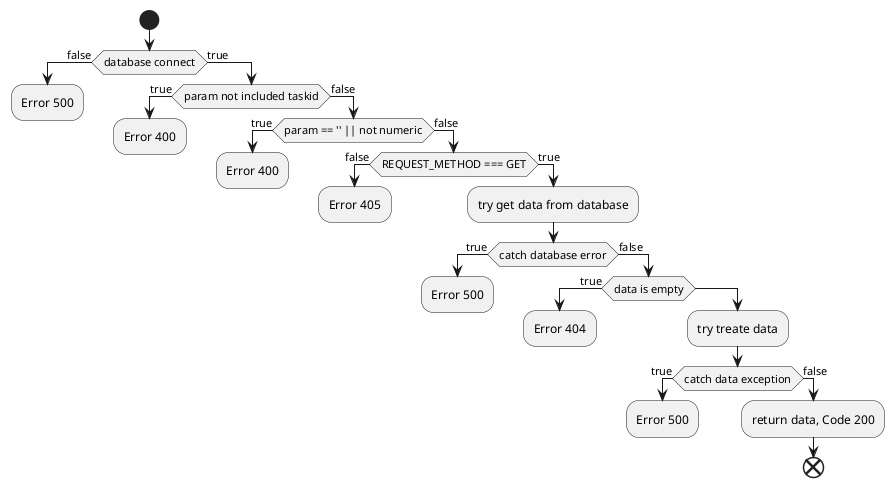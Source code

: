 @startuml
start
if(database connect) then (false)
  :Error 500;
  kill
else (true)
  if(param not included taskid) then (true)
    :Error 400;
    kill
  else (false)
    if(param == '' || not numeric) then (true)
      :Error 400;
      kill
    else (false)
      if(REQUEST_METHOD === GET) then (false)
        :Error 405;
        kill
      else (true)
        :try get data from database;
        if(catch database error) then (true)
          :Error 500;
          kill
        else (false)
          if(data is empty) then (true)
            :Error 404;
            kill
          else
            :try treate data;
            if(catch data exception) then (true)
              :Error 500;
              kill
            else (false)
              :return data, Code 200;
              end
@enduml()